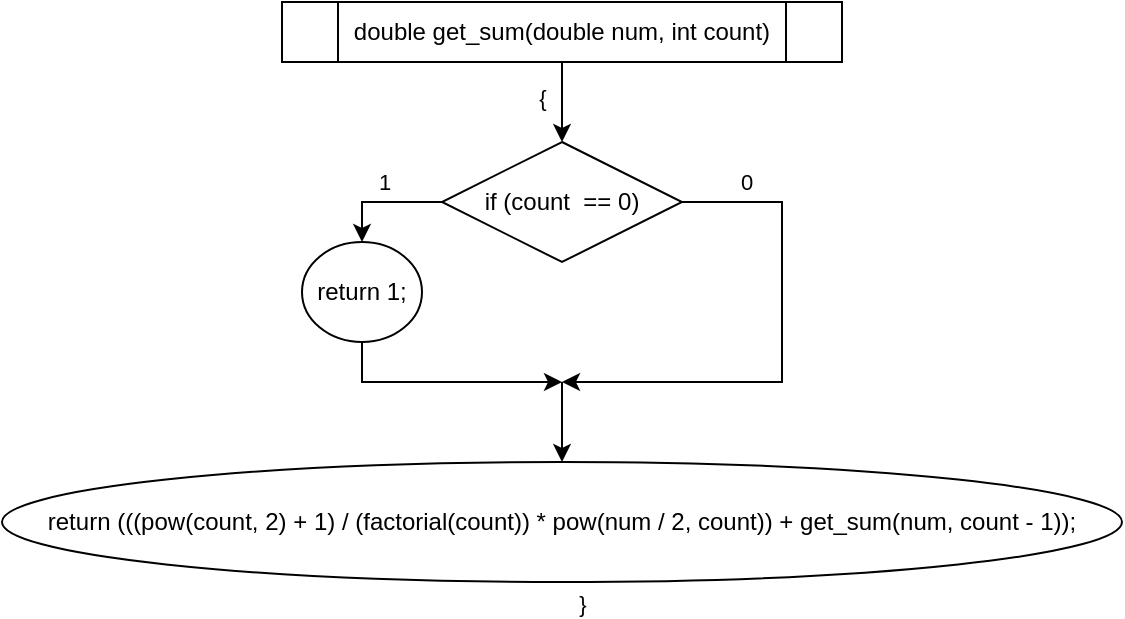 <mxfile version="25.0.3">
  <diagram id="C5RBs43oDa-KdzZeNtuy" name="Page-1">
    <mxGraphModel dx="660" dy="954" grid="1" gridSize="10" guides="1" tooltips="1" connect="1" arrows="1" fold="1" page="1" pageScale="1" pageWidth="827" pageHeight="1169" math="0" shadow="0">
      <root>
        <mxCell id="WIyWlLk6GJQsqaUBKTNV-0" />
        <mxCell id="WIyWlLk6GJQsqaUBKTNV-1" parent="WIyWlLk6GJQsqaUBKTNV-0" />
        <mxCell id="Nrej-McR8X2tcnwC6ulz-7" style="edgeStyle=orthogonalEdgeStyle;rounded=0;orthogonalLoop=1;jettySize=auto;html=1;entryX=0.5;entryY=0;entryDx=0;entryDy=0;" edge="1" parent="WIyWlLk6GJQsqaUBKTNV-1" source="Nrej-McR8X2tcnwC6ulz-1" target="Nrej-McR8X2tcnwC6ulz-2">
          <mxGeometry relative="1" as="geometry" />
        </mxCell>
        <mxCell id="Nrej-McR8X2tcnwC6ulz-12" value="{" style="edgeLabel;html=1;align=center;verticalAlign=middle;resizable=0;points=[];" vertex="1" connectable="0" parent="Nrej-McR8X2tcnwC6ulz-7">
          <mxGeometry x="-0.117" relative="1" as="geometry">
            <mxPoint x="-10" as="offset" />
          </mxGeometry>
        </mxCell>
        <mxCell id="Nrej-McR8X2tcnwC6ulz-1" value="double get_sum(double num, int count)" style="shape=process;whiteSpace=wrap;html=1;backgroundOutline=1;" vertex="1" parent="WIyWlLk6GJQsqaUBKTNV-1">
          <mxGeometry x="320" y="230" width="280" height="30" as="geometry" />
        </mxCell>
        <mxCell id="Nrej-McR8X2tcnwC6ulz-5" style="edgeStyle=orthogonalEdgeStyle;rounded=0;orthogonalLoop=1;jettySize=auto;html=1;entryX=0.5;entryY=0;entryDx=0;entryDy=0;" edge="1" parent="WIyWlLk6GJQsqaUBKTNV-1" source="Nrej-McR8X2tcnwC6ulz-2" target="Nrej-McR8X2tcnwC6ulz-4">
          <mxGeometry relative="1" as="geometry" />
        </mxCell>
        <mxCell id="Nrej-McR8X2tcnwC6ulz-10" value="1" style="edgeLabel;html=1;align=center;verticalAlign=middle;resizable=0;points=[];" vertex="1" connectable="0" parent="Nrej-McR8X2tcnwC6ulz-5">
          <mxGeometry x="-0.278" y="-2" relative="1" as="geometry">
            <mxPoint x="-8" y="-8" as="offset" />
          </mxGeometry>
        </mxCell>
        <mxCell id="Nrej-McR8X2tcnwC6ulz-6" style="edgeStyle=orthogonalEdgeStyle;rounded=0;orthogonalLoop=1;jettySize=auto;html=1;" edge="1" parent="WIyWlLk6GJQsqaUBKTNV-1" source="Nrej-McR8X2tcnwC6ulz-2">
          <mxGeometry relative="1" as="geometry">
            <mxPoint x="460" y="420" as="targetPoint" />
            <Array as="points">
              <mxPoint x="570" y="330" />
              <mxPoint x="570" y="420" />
            </Array>
          </mxGeometry>
        </mxCell>
        <mxCell id="Nrej-McR8X2tcnwC6ulz-11" value="0" style="edgeLabel;html=1;align=center;verticalAlign=middle;resizable=0;points=[];" vertex="1" connectable="0" parent="Nrej-McR8X2tcnwC6ulz-6">
          <mxGeometry x="-0.747" y="-1" relative="1" as="geometry">
            <mxPoint y="-11" as="offset" />
          </mxGeometry>
        </mxCell>
        <mxCell id="Nrej-McR8X2tcnwC6ulz-2" value="if (count&amp;nbsp; == 0)" style="rhombus;whiteSpace=wrap;html=1;" vertex="1" parent="WIyWlLk6GJQsqaUBKTNV-1">
          <mxGeometry x="400" y="300" width="120" height="60" as="geometry" />
        </mxCell>
        <mxCell id="Nrej-McR8X2tcnwC6ulz-3" value="return (((pow(count, 2) + 1) / (factorial(count)) * pow(num / 2, count)) + get_sum(num, count - 1));" style="ellipse;whiteSpace=wrap;html=1;" vertex="1" parent="WIyWlLk6GJQsqaUBKTNV-1">
          <mxGeometry x="180" y="460" width="560" height="60" as="geometry" />
        </mxCell>
        <mxCell id="Nrej-McR8X2tcnwC6ulz-8" style="edgeStyle=orthogonalEdgeStyle;rounded=0;orthogonalLoop=1;jettySize=auto;html=1;exitX=0.5;exitY=1;exitDx=0;exitDy=0;" edge="1" parent="WIyWlLk6GJQsqaUBKTNV-1" source="Nrej-McR8X2tcnwC6ulz-4">
          <mxGeometry relative="1" as="geometry">
            <mxPoint x="460" y="420" as="targetPoint" />
            <Array as="points">
              <mxPoint x="360" y="420" />
            </Array>
          </mxGeometry>
        </mxCell>
        <mxCell id="Nrej-McR8X2tcnwC6ulz-4" value="return 1;" style="ellipse;whiteSpace=wrap;html=1;" vertex="1" parent="WIyWlLk6GJQsqaUBKTNV-1">
          <mxGeometry x="330" y="350" width="60" height="50" as="geometry" />
        </mxCell>
        <mxCell id="Nrej-McR8X2tcnwC6ulz-9" value="" style="endArrow=classic;html=1;rounded=0;entryX=0.5;entryY=0;entryDx=0;entryDy=0;" edge="1" parent="WIyWlLk6GJQsqaUBKTNV-1" target="Nrej-McR8X2tcnwC6ulz-3">
          <mxGeometry width="50" height="50" relative="1" as="geometry">
            <mxPoint x="460" y="420" as="sourcePoint" />
            <mxPoint x="510" y="400" as="targetPoint" />
          </mxGeometry>
        </mxCell>
        <mxCell id="Nrej-McR8X2tcnwC6ulz-13" value="}" style="edgeLabel;html=1;align=center;verticalAlign=middle;resizable=0;points=[];" vertex="1" connectable="0" parent="Nrej-McR8X2tcnwC6ulz-9">
          <mxGeometry x="-0.367" y="-2" relative="1" as="geometry">
            <mxPoint x="12" y="98" as="offset" />
          </mxGeometry>
        </mxCell>
      </root>
    </mxGraphModel>
  </diagram>
</mxfile>
